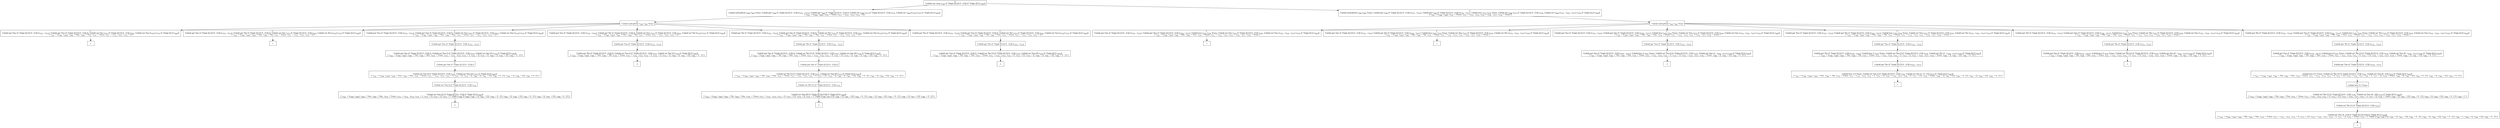 digraph {
    graph [rankdir=TB
          ,bgcolor=transparent];
    node [shape=box
         ,fillcolor=white
         ,style=filled];
    0 [label=<O <BR/> Unfold one_step v<SUB>522</SUB> (C Triple [[] [2] 0 : [1]]) (C Triple [[] [] v<SUB>565</SUB>])>];
    1 [label=<C <BR/> Unfold notEqStick v<SUB>568</SUB> v<SUB>569</SUB> Trueo, Unfold get v<SUB>568</SUB> (C Triple [[] [2] 0 : [1]]) (v<SUB>572</SUB> : v<SUB>573</SUB>), Unfold get v<SUB>569</SUB> (C Triple [[] [2] 0 : [1]]) [], Unfold set v<SUB>568</SUB> v<SUB>573</SUB> (C Triple [[] [2] 0 : [1]]) v<SUB>575</SUB>, Unfold set v<SUB>569</SUB> [v<SUB>572</SUB>] v<SUB>575</SUB> (C Triple [[] [] v<SUB>565</SUB>]) <BR/>  [ v<SUB>522</SUB> &rarr; (v<SUB>568</SUB>, v<SUB>569</SUB>), v<SUB>570</SUB> &rarr; Trueo, v<SUB>571</SUB> &rarr; v<SUB>572</SUB> : v<SUB>573</SUB>, v<SUB>574</SUB> &rarr; [] ] >];
    2 [label=<C <BR/> Unfold notEqStick v<SUB>568</SUB> v<SUB>569</SUB> Trueo, Unfold get v<SUB>568</SUB> (C Triple [[] [2] 0 : [1]]) (v<SUB>572</SUB> : v<SUB>573</SUB>), Unfold get v<SUB>569</SUB> (C Triple [[] [2] 0 : [1]]) (v<SUB>576</SUB> : v<SUB>577</SUB>), Unfold less v<SUB>572</SUB> v<SUB>576</SUB> Trueo, Unfold set v<SUB>568</SUB> v<SUB>573</SUB> (C Triple [[] [2] 0 : [1]]) v<SUB>579</SUB>, Unfold set v<SUB>569</SUB> (v<SUB>572</SUB> : v<SUB>576</SUB> : v<SUB>577</SUB>) v<SUB>579</SUB> (C Triple [[] [] v<SUB>565</SUB>]) <BR/>  [ v<SUB>522</SUB> &rarr; (v<SUB>568</SUB>, v<SUB>569</SUB>), v<SUB>570</SUB> &rarr; Trueo, v<SUB>571</SUB> &rarr; v<SUB>572</SUB> : v<SUB>573</SUB>, v<SUB>574</SUB> &rarr; v<SUB>576</SUB> : v<SUB>577</SUB>, v<SUB>578</SUB> &rarr; Trueo ] >];
    3 [label=<O <BR/> Unfold notEqStick v<SUB>568</SUB> v<SUB>569</SUB> Trueo>];
    4 [label=<C <BR/> Unfold get One (C Triple [[] [2] 0 : [1]]) (v<SUB>572</SUB> : v<SUB>573</SUB>), Unfold get Two (C Triple [[] [2] 0 : [1]]) [], Unfold set One v<SUB>573</SUB> (C Triple [[] [2] 0 : [1]]) v<SUB>575</SUB>, Unfold set Two [v<SUB>572</SUB>] v<SUB>575</SUB> (C Triple [[] [] v<SUB>565</SUB>]) <BR/>  [ v<SUB>522</SUB> &rarr; (v<SUB>568</SUB>, v<SUB>569</SUB>), v<SUB>568</SUB> &rarr; One, v<SUB>569</SUB> &rarr; Two, v<SUB>570</SUB> &rarr; Trueo, v<SUB>571</SUB> &rarr; v<SUB>572</SUB> : v<SUB>573</SUB>, v<SUB>574</SUB> &rarr; [] ] >];
    5 [label=<C <BR/> Unfold get One (C Triple [[] [2] 0 : [1]]) (v<SUB>572</SUB> : v<SUB>573</SUB>), Unfold get Thr (C Triple [[] [2] 0 : [1]]) [], Unfold set One v<SUB>573</SUB> (C Triple [[] [2] 0 : [1]]) v<SUB>575</SUB>, Unfold set Thr [v<SUB>572</SUB>] v<SUB>575</SUB> (C Triple [[] [] v<SUB>565</SUB>]) <BR/>  [ v<SUB>522</SUB> &rarr; (v<SUB>568</SUB>, v<SUB>569</SUB>), v<SUB>568</SUB> &rarr; One, v<SUB>569</SUB> &rarr; Thr, v<SUB>570</SUB> &rarr; Trueo, v<SUB>571</SUB> &rarr; v<SUB>572</SUB> : v<SUB>573</SUB>, v<SUB>574</SUB> &rarr; [] ] >];
    6 [label=<C <BR/> Unfold get Two (C Triple [[] [2] 0 : [1]]) (v<SUB>572</SUB> : v<SUB>573</SUB>), Unfold get One (C Triple [[] [2] 0 : [1]]) [], Unfold set Two v<SUB>573</SUB> (C Triple [[] [2] 0 : [1]]) v<SUB>575</SUB>, Unfold set One [v<SUB>572</SUB>] v<SUB>575</SUB> (C Triple [[] [] v<SUB>565</SUB>]) <BR/>  [ v<SUB>522</SUB> &rarr; (v<SUB>568</SUB>, v<SUB>569</SUB>), v<SUB>568</SUB> &rarr; Two, v<SUB>569</SUB> &rarr; One, v<SUB>570</SUB> &rarr; Trueo, v<SUB>571</SUB> &rarr; v<SUB>572</SUB> : v<SUB>573</SUB>, v<SUB>574</SUB> &rarr; [] ] >];
    7 [label=<C <BR/> Unfold get Two (C Triple [[] [2] 0 : [1]]) (v<SUB>572</SUB> : v<SUB>573</SUB>), Unfold get Thr (C Triple [[] [2] 0 : [1]]) [], Unfold set Two v<SUB>573</SUB> (C Triple [[] [2] 0 : [1]]) v<SUB>575</SUB>, Unfold set Thr [v<SUB>572</SUB>] v<SUB>575</SUB> (C Triple [[] [] v<SUB>565</SUB>]) <BR/>  [ v<SUB>522</SUB> &rarr; (v<SUB>568</SUB>, v<SUB>569</SUB>), v<SUB>568</SUB> &rarr; Two, v<SUB>569</SUB> &rarr; Thr, v<SUB>570</SUB> &rarr; Trueo, v<SUB>571</SUB> &rarr; v<SUB>572</SUB> : v<SUB>573</SUB>, v<SUB>574</SUB> &rarr; [] ] >];
    8 [label=<C <BR/> Unfold get Thr (C Triple [[] [2] 0 : [1]]) (v<SUB>572</SUB> : v<SUB>573</SUB>), Unfold get One (C Triple [[] [2] 0 : [1]]) [], Unfold set Thr v<SUB>573</SUB> (C Triple [[] [2] 0 : [1]]) v<SUB>575</SUB>, Unfold set One [v<SUB>572</SUB>] v<SUB>575</SUB> (C Triple [[] [] v<SUB>565</SUB>]) <BR/>  [ v<SUB>522</SUB> &rarr; (v<SUB>568</SUB>, v<SUB>569</SUB>), v<SUB>568</SUB> &rarr; Thr, v<SUB>569</SUB> &rarr; One, v<SUB>570</SUB> &rarr; Trueo, v<SUB>571</SUB> &rarr; v<SUB>572</SUB> : v<SUB>573</SUB>, v<SUB>574</SUB> &rarr; [] ] >];
    9 [label=<C <BR/> Unfold get Thr (C Triple [[] [2] 0 : [1]]) (v<SUB>572</SUB> : v<SUB>573</SUB>), Unfold get Two (C Triple [[] [2] 0 : [1]]) [], Unfold set Thr v<SUB>573</SUB> (C Triple [[] [2] 0 : [1]]) v<SUB>575</SUB>, Unfold set Two [v<SUB>572</SUB>] v<SUB>575</SUB> (C Triple [[] [] v<SUB>565</SUB>]) <BR/>  [ v<SUB>522</SUB> &rarr; (v<SUB>568</SUB>, v<SUB>569</SUB>), v<SUB>568</SUB> &rarr; Thr, v<SUB>569</SUB> &rarr; Two, v<SUB>570</SUB> &rarr; Trueo, v<SUB>571</SUB> &rarr; v<SUB>572</SUB> : v<SUB>573</SUB>, v<SUB>574</SUB> &rarr; [] ] >];
    10 [label=<_|_>];
    11 [label=<_|_>];
    12 [label=<O <BR/> Unfold get Two (C Triple [[] [2] 0 : [1]]) (v<SUB>572</SUB> : v<SUB>573</SUB>)>];
    13 [label=<C <BR/> Unfold get One (C Triple [[] [2] 0 : [1]]) [], Unfold set Two [] (C Triple [[] [2] 0 : [1]]) v<SUB>575</SUB>, Unfold set One [2] v<SUB>575</SUB> (C Triple [[] [] v<SUB>565</SUB>]) <BR/>  [ v<SUB>522</SUB> &rarr; (v<SUB>568</SUB>, v<SUB>569</SUB>), v<SUB>568</SUB> &rarr; Two, v<SUB>569</SUB> &rarr; One, v<SUB>570</SUB> &rarr; Trueo, v<SUB>571</SUB> &rarr; v<SUB>572</SUB> : v<SUB>573</SUB>, v<SUB>572</SUB> &rarr; 2, v<SUB>573</SUB> &rarr; [], v<SUB>574</SUB> &rarr; [], v<SUB>580</SUB> &rarr; [], v<SUB>581</SUB> &rarr; [2], v<SUB>582</SUB> &rarr; 0 : [1] ] >];
    14 [label=<O <BR/> Unfold get One (C Triple [[] [2] 0 : [1]]) []>];
    15 [label=<C <BR/> Unfold set Two [] (C Triple [[] [2] 0 : [1]]) v<SUB>575</SUB>, Unfold set One [2] v<SUB>575</SUB> (C Triple [[] [] v<SUB>565</SUB>]) <BR/>  [ v<SUB>522</SUB> &rarr; (v<SUB>568</SUB>, v<SUB>569</SUB>), v<SUB>568</SUB> &rarr; Two, v<SUB>569</SUB> &rarr; One, v<SUB>570</SUB> &rarr; Trueo, v<SUB>571</SUB> &rarr; v<SUB>572</SUB> : v<SUB>573</SUB>, v<SUB>572</SUB> &rarr; 2, v<SUB>573</SUB> &rarr; [], v<SUB>574</SUB> &rarr; [], v<SUB>580</SUB> &rarr; [], v<SUB>581</SUB> &rarr; [2], v<SUB>582</SUB> &rarr; 0 : [1], v<SUB>583</SUB> &rarr; [], v<SUB>584</SUB> &rarr; [2], v<SUB>585</SUB> &rarr; 0 : [1] ] >];
    16 [label=<O <BR/> Unfold set Two [] (C Triple [[] [2] 0 : [1]]) v<SUB>575</SUB>>];
    17 [label=<C <BR/> Unfold set One [2] (C Triple [[] [] 0 : [1]]) (C Triple [[] [] v<SUB>565</SUB>]) <BR/>  [ v<SUB>522</SUB> &rarr; (v<SUB>568</SUB>, v<SUB>569</SUB>), v<SUB>568</SUB> &rarr; Two, v<SUB>569</SUB> &rarr; One, v<SUB>570</SUB> &rarr; Trueo, v<SUB>571</SUB> &rarr; v<SUB>572</SUB> : v<SUB>573</SUB>, v<SUB>572</SUB> &rarr; 2, v<SUB>573</SUB> &rarr; [], v<SUB>574</SUB> &rarr; [], v<SUB>575</SUB> &rarr; C Triple [v<SUB>586</SUB> [] v<SUB>588</SUB>], v<SUB>580</SUB> &rarr; [], v<SUB>581</SUB> &rarr; [2], v<SUB>582</SUB> &rarr; 0 : [1], v<SUB>583</SUB> &rarr; [], v<SUB>584</SUB> &rarr; [2], v<SUB>585</SUB> &rarr; 0 : [1], v<SUB>586</SUB> &rarr; [], v<SUB>587</SUB> &rarr; [2], v<SUB>588</SUB> &rarr; 0 : [1] ] >];
    18 [label=<_|_>];
    19 [label=<O <BR/> Unfold get Two (C Triple [[] [2] 0 : [1]]) (v<SUB>572</SUB> : v<SUB>573</SUB>)>];
    20 [label=<C <BR/> Unfold get Thr (C Triple [[] [2] 0 : [1]]) [], Unfold set Two [] (C Triple [[] [2] 0 : [1]]) v<SUB>575</SUB>, Unfold set Thr [2] v<SUB>575</SUB> (C Triple [[] [] v<SUB>565</SUB>]) <BR/>  [ v<SUB>522</SUB> &rarr; (v<SUB>568</SUB>, v<SUB>569</SUB>), v<SUB>568</SUB> &rarr; Two, v<SUB>569</SUB> &rarr; Thr, v<SUB>570</SUB> &rarr; Trueo, v<SUB>571</SUB> &rarr; v<SUB>572</SUB> : v<SUB>573</SUB>, v<SUB>572</SUB> &rarr; 2, v<SUB>573</SUB> &rarr; [], v<SUB>574</SUB> &rarr; [], v<SUB>580</SUB> &rarr; [], v<SUB>581</SUB> &rarr; [2], v<SUB>582</SUB> &rarr; 0 : [1] ] >];
    21 [label=<_|_>];
    22 [label=<O <BR/> Unfold get Thr (C Triple [[] [2] 0 : [1]]) (v<SUB>572</SUB> : v<SUB>573</SUB>)>];
    23 [label=<C <BR/> Unfold get One (C Triple [[] [2] 0 : [1]]) [], Unfold set Thr [1] (C Triple [[] [2] 0 : [1]]) v<SUB>575</SUB>, Unfold set One [0] v<SUB>575</SUB> (C Triple [[] [] v<SUB>565</SUB>]) <BR/>  [ v<SUB>522</SUB> &rarr; (v<SUB>568</SUB>, v<SUB>569</SUB>), v<SUB>568</SUB> &rarr; Thr, v<SUB>569</SUB> &rarr; One, v<SUB>570</SUB> &rarr; Trueo, v<SUB>571</SUB> &rarr; v<SUB>572</SUB> : v<SUB>573</SUB>, v<SUB>572</SUB> &rarr; 0, v<SUB>573</SUB> &rarr; [1], v<SUB>574</SUB> &rarr; [], v<SUB>580</SUB> &rarr; [], v<SUB>581</SUB> &rarr; [2], v<SUB>582</SUB> &rarr; 0 : [1] ] >];
    24 [label=<O <BR/> Unfold get One (C Triple [[] [2] 0 : [1]]) []>];
    25 [label=<C <BR/> Unfold set Thr [1] (C Triple [[] [2] 0 : [1]]) v<SUB>575</SUB>, Unfold set One [0] v<SUB>575</SUB> (C Triple [[] [] v<SUB>565</SUB>]) <BR/>  [ v<SUB>522</SUB> &rarr; (v<SUB>568</SUB>, v<SUB>569</SUB>), v<SUB>568</SUB> &rarr; Thr, v<SUB>569</SUB> &rarr; One, v<SUB>570</SUB> &rarr; Trueo, v<SUB>571</SUB> &rarr; v<SUB>572</SUB> : v<SUB>573</SUB>, v<SUB>572</SUB> &rarr; 0, v<SUB>573</SUB> &rarr; [1], v<SUB>574</SUB> &rarr; [], v<SUB>580</SUB> &rarr; [], v<SUB>581</SUB> &rarr; [2], v<SUB>582</SUB> &rarr; 0 : [1], v<SUB>583</SUB> &rarr; [], v<SUB>584</SUB> &rarr; [2], v<SUB>585</SUB> &rarr; 0 : [1] ] >];
    26 [label=<O <BR/> Unfold set Thr [1] (C Triple [[] [2] 0 : [1]]) v<SUB>575</SUB>>];
    27 [label=<C <BR/> Unfold set One [0] (C Triple [[] [2] [1]]) (C Triple [[] [] v<SUB>565</SUB>]) <BR/>  [ v<SUB>522</SUB> &rarr; (v<SUB>568</SUB>, v<SUB>569</SUB>), v<SUB>568</SUB> &rarr; Thr, v<SUB>569</SUB> &rarr; One, v<SUB>570</SUB> &rarr; Trueo, v<SUB>571</SUB> &rarr; v<SUB>572</SUB> : v<SUB>573</SUB>, v<SUB>572</SUB> &rarr; 0, v<SUB>573</SUB> &rarr; [1], v<SUB>574</SUB> &rarr; [], v<SUB>575</SUB> &rarr; C Triple [v<SUB>586</SUB> v<SUB>587</SUB> [1]], v<SUB>580</SUB> &rarr; [], v<SUB>581</SUB> &rarr; [2], v<SUB>582</SUB> &rarr; 0 : [1], v<SUB>583</SUB> &rarr; [], v<SUB>584</SUB> &rarr; [2], v<SUB>585</SUB> &rarr; 0 : [1], v<SUB>586</SUB> &rarr; [], v<SUB>587</SUB> &rarr; [2], v<SUB>588</SUB> &rarr; 0 : [1] ] >];
    28 [label=<_|_>];
    29 [label=<O <BR/> Unfold get Thr (C Triple [[] [2] 0 : [1]]) (v<SUB>572</SUB> : v<SUB>573</SUB>)>];
    30 [label=<C <BR/> Unfold get Two (C Triple [[] [2] 0 : [1]]) [], Unfold set Thr [1] (C Triple [[] [2] 0 : [1]]) v<SUB>575</SUB>, Unfold set Two [0] v<SUB>575</SUB> (C Triple [[] [] v<SUB>565</SUB>]) <BR/>  [ v<SUB>522</SUB> &rarr; (v<SUB>568</SUB>, v<SUB>569</SUB>), v<SUB>568</SUB> &rarr; Thr, v<SUB>569</SUB> &rarr; Two, v<SUB>570</SUB> &rarr; Trueo, v<SUB>571</SUB> &rarr; v<SUB>572</SUB> : v<SUB>573</SUB>, v<SUB>572</SUB> &rarr; 0, v<SUB>573</SUB> &rarr; [1], v<SUB>574</SUB> &rarr; [], v<SUB>580</SUB> &rarr; [], v<SUB>581</SUB> &rarr; [2], v<SUB>582</SUB> &rarr; 0 : [1] ] >];
    31 [label=<_|_>];
    32 [label=<O <BR/> Unfold notEqStick v<SUB>568</SUB> v<SUB>569</SUB> Trueo>];
    33 [label=<C <BR/> Unfold get One (C Triple [[] [2] 0 : [1]]) (v<SUB>572</SUB> : v<SUB>573</SUB>), Unfold get Two (C Triple [[] [2] 0 : [1]]) (v<SUB>576</SUB> : v<SUB>577</SUB>), Unfold less v<SUB>572</SUB> v<SUB>576</SUB> Trueo, Unfold set One v<SUB>573</SUB> (C Triple [[] [2] 0 : [1]]) v<SUB>579</SUB>, Unfold set Two (v<SUB>572</SUB> : v<SUB>576</SUB> : v<SUB>577</SUB>) v<SUB>579</SUB> (C Triple [[] [] v<SUB>565</SUB>]) <BR/>  [ v<SUB>522</SUB> &rarr; (v<SUB>568</SUB>, v<SUB>569</SUB>), v<SUB>568</SUB> &rarr; One, v<SUB>569</SUB> &rarr; Two, v<SUB>570</SUB> &rarr; Trueo, v<SUB>571</SUB> &rarr; v<SUB>572</SUB> : v<SUB>573</SUB>, v<SUB>574</SUB> &rarr; v<SUB>576</SUB> : v<SUB>577</SUB>, v<SUB>578</SUB> &rarr; Trueo ] >];
    34 [label=<C <BR/> Unfold get One (C Triple [[] [2] 0 : [1]]) (v<SUB>572</SUB> : v<SUB>573</SUB>), Unfold get Thr (C Triple [[] [2] 0 : [1]]) (v<SUB>576</SUB> : v<SUB>577</SUB>), Unfold less v<SUB>572</SUB> v<SUB>576</SUB> Trueo, Unfold set One v<SUB>573</SUB> (C Triple [[] [2] 0 : [1]]) v<SUB>579</SUB>, Unfold set Thr (v<SUB>572</SUB> : v<SUB>576</SUB> : v<SUB>577</SUB>) v<SUB>579</SUB> (C Triple [[] [] v<SUB>565</SUB>]) <BR/>  [ v<SUB>522</SUB> &rarr; (v<SUB>568</SUB>, v<SUB>569</SUB>), v<SUB>568</SUB> &rarr; One, v<SUB>569</SUB> &rarr; Thr, v<SUB>570</SUB> &rarr; Trueo, v<SUB>571</SUB> &rarr; v<SUB>572</SUB> : v<SUB>573</SUB>, v<SUB>574</SUB> &rarr; v<SUB>576</SUB> : v<SUB>577</SUB>, v<SUB>578</SUB> &rarr; Trueo ] >];
    35 [label=<C <BR/> Unfold get Two (C Triple [[] [2] 0 : [1]]) (v<SUB>572</SUB> : v<SUB>573</SUB>), Unfold get One (C Triple [[] [2] 0 : [1]]) (v<SUB>576</SUB> : v<SUB>577</SUB>), Unfold less v<SUB>572</SUB> v<SUB>576</SUB> Trueo, Unfold set Two v<SUB>573</SUB> (C Triple [[] [2] 0 : [1]]) v<SUB>579</SUB>, Unfold set One (v<SUB>572</SUB> : v<SUB>576</SUB> : v<SUB>577</SUB>) v<SUB>579</SUB> (C Triple [[] [] v<SUB>565</SUB>]) <BR/>  [ v<SUB>522</SUB> &rarr; (v<SUB>568</SUB>, v<SUB>569</SUB>), v<SUB>568</SUB> &rarr; Two, v<SUB>569</SUB> &rarr; One, v<SUB>570</SUB> &rarr; Trueo, v<SUB>571</SUB> &rarr; v<SUB>572</SUB> : v<SUB>573</SUB>, v<SUB>574</SUB> &rarr; v<SUB>576</SUB> : v<SUB>577</SUB>, v<SUB>578</SUB> &rarr; Trueo ] >];
    36 [label=<C <BR/> Unfold get Two (C Triple [[] [2] 0 : [1]]) (v<SUB>572</SUB> : v<SUB>573</SUB>), Unfold get Thr (C Triple [[] [2] 0 : [1]]) (v<SUB>576</SUB> : v<SUB>577</SUB>), Unfold less v<SUB>572</SUB> v<SUB>576</SUB> Trueo, Unfold set Two v<SUB>573</SUB> (C Triple [[] [2] 0 : [1]]) v<SUB>579</SUB>, Unfold set Thr (v<SUB>572</SUB> : v<SUB>576</SUB> : v<SUB>577</SUB>) v<SUB>579</SUB> (C Triple [[] [] v<SUB>565</SUB>]) <BR/>  [ v<SUB>522</SUB> &rarr; (v<SUB>568</SUB>, v<SUB>569</SUB>), v<SUB>568</SUB> &rarr; Two, v<SUB>569</SUB> &rarr; Thr, v<SUB>570</SUB> &rarr; Trueo, v<SUB>571</SUB> &rarr; v<SUB>572</SUB> : v<SUB>573</SUB>, v<SUB>574</SUB> &rarr; v<SUB>576</SUB> : v<SUB>577</SUB>, v<SUB>578</SUB> &rarr; Trueo ] >];
    37 [label=<C <BR/> Unfold get Thr (C Triple [[] [2] 0 : [1]]) (v<SUB>572</SUB> : v<SUB>573</SUB>), Unfold get One (C Triple [[] [2] 0 : [1]]) (v<SUB>576</SUB> : v<SUB>577</SUB>), Unfold less v<SUB>572</SUB> v<SUB>576</SUB> Trueo, Unfold set Thr v<SUB>573</SUB> (C Triple [[] [2] 0 : [1]]) v<SUB>579</SUB>, Unfold set One (v<SUB>572</SUB> : v<SUB>576</SUB> : v<SUB>577</SUB>) v<SUB>579</SUB> (C Triple [[] [] v<SUB>565</SUB>]) <BR/>  [ v<SUB>522</SUB> &rarr; (v<SUB>568</SUB>, v<SUB>569</SUB>), v<SUB>568</SUB> &rarr; Thr, v<SUB>569</SUB> &rarr; One, v<SUB>570</SUB> &rarr; Trueo, v<SUB>571</SUB> &rarr; v<SUB>572</SUB> : v<SUB>573</SUB>, v<SUB>574</SUB> &rarr; v<SUB>576</SUB> : v<SUB>577</SUB>, v<SUB>578</SUB> &rarr; Trueo ] >];
    38 [label=<C <BR/> Unfold get Thr (C Triple [[] [2] 0 : [1]]) (v<SUB>572</SUB> : v<SUB>573</SUB>), Unfold get Two (C Triple [[] [2] 0 : [1]]) (v<SUB>576</SUB> : v<SUB>577</SUB>), Unfold less v<SUB>572</SUB> v<SUB>576</SUB> Trueo, Unfold set Thr v<SUB>573</SUB> (C Triple [[] [2] 0 : [1]]) v<SUB>579</SUB>, Unfold set Two (v<SUB>572</SUB> : v<SUB>576</SUB> : v<SUB>577</SUB>) v<SUB>579</SUB> (C Triple [[] [] v<SUB>565</SUB>]) <BR/>  [ v<SUB>522</SUB> &rarr; (v<SUB>568</SUB>, v<SUB>569</SUB>), v<SUB>568</SUB> &rarr; Thr, v<SUB>569</SUB> &rarr; Two, v<SUB>570</SUB> &rarr; Trueo, v<SUB>571</SUB> &rarr; v<SUB>572</SUB> : v<SUB>573</SUB>, v<SUB>574</SUB> &rarr; v<SUB>576</SUB> : v<SUB>577</SUB>, v<SUB>578</SUB> &rarr; Trueo ] >];
    39 [label=<_|_>];
    40 [label=<_|_>];
    41 [label=<O <BR/> Unfold get Two (C Triple [[] [2] 0 : [1]]) (v<SUB>572</SUB> : v<SUB>573</SUB>)>];
    42 [label=<C <BR/> Unfold get One (C Triple [[] [2] 0 : [1]]) (v<SUB>576</SUB> : v<SUB>577</SUB>), Unfold less 2 v<SUB>576</SUB> Trueo, Unfold set Two [] (C Triple [[] [2] 0 : [1]]) v<SUB>579</SUB>, Unfold set One (2 : v<SUB>576</SUB> : v<SUB>577</SUB>) v<SUB>579</SUB> (C Triple [[] [] v<SUB>565</SUB>]) <BR/>  [ v<SUB>522</SUB> &rarr; (v<SUB>568</SUB>, v<SUB>569</SUB>), v<SUB>568</SUB> &rarr; Two, v<SUB>569</SUB> &rarr; One, v<SUB>570</SUB> &rarr; Trueo, v<SUB>571</SUB> &rarr; v<SUB>572</SUB> : v<SUB>573</SUB>, v<SUB>572</SUB> &rarr; 2, v<SUB>573</SUB> &rarr; [], v<SUB>574</SUB> &rarr; v<SUB>576</SUB> : v<SUB>577</SUB>, v<SUB>578</SUB> &rarr; Trueo, v<SUB>580</SUB> &rarr; [], v<SUB>581</SUB> &rarr; [2], v<SUB>582</SUB> &rarr; 0 : [1] ] >];
    43 [label=<_|_>];
    44 [label=<O <BR/> Unfold get Two (C Triple [[] [2] 0 : [1]]) (v<SUB>572</SUB> : v<SUB>573</SUB>)>];
    45 [label=<C <BR/> Unfold get Thr (C Triple [[] [2] 0 : [1]]) (v<SUB>576</SUB> : v<SUB>577</SUB>), Unfold less 2 v<SUB>576</SUB> Trueo, Unfold set Two [] (C Triple [[] [2] 0 : [1]]) v<SUB>579</SUB>, Unfold set Thr (2 : v<SUB>576</SUB> : v<SUB>577</SUB>) v<SUB>579</SUB> (C Triple [[] [] v<SUB>565</SUB>]) <BR/>  [ v<SUB>522</SUB> &rarr; (v<SUB>568</SUB>, v<SUB>569</SUB>), v<SUB>568</SUB> &rarr; Two, v<SUB>569</SUB> &rarr; Thr, v<SUB>570</SUB> &rarr; Trueo, v<SUB>571</SUB> &rarr; v<SUB>572</SUB> : v<SUB>573</SUB>, v<SUB>572</SUB> &rarr; 2, v<SUB>573</SUB> &rarr; [], v<SUB>574</SUB> &rarr; v<SUB>576</SUB> : v<SUB>577</SUB>, v<SUB>578</SUB> &rarr; Trueo, v<SUB>580</SUB> &rarr; [], v<SUB>581</SUB> &rarr; [2], v<SUB>582</SUB> &rarr; 0 : [1] ] >];
    46 [label=<O <BR/> Unfold get Thr (C Triple [[] [2] 0 : [1]]) (v<SUB>576</SUB> : v<SUB>577</SUB>)>];
    47 [label=<C <BR/> Unfold less 2 0 Trueo, Unfold set Two [] (C Triple [[] [2] 0 : [1]]) v<SUB>579</SUB>, Unfold set Thr (2 : 0 : [1]) v<SUB>579</SUB> (C Triple [[] [] v<SUB>565</SUB>]) <BR/>  [ v<SUB>522</SUB> &rarr; (v<SUB>568</SUB>, v<SUB>569</SUB>), v<SUB>568</SUB> &rarr; Two, v<SUB>569</SUB> &rarr; Thr, v<SUB>570</SUB> &rarr; Trueo, v<SUB>571</SUB> &rarr; v<SUB>572</SUB> : v<SUB>573</SUB>, v<SUB>572</SUB> &rarr; 2, v<SUB>573</SUB> &rarr; [], v<SUB>574</SUB> &rarr; v<SUB>576</SUB> : v<SUB>577</SUB>, v<SUB>576</SUB> &rarr; 0, v<SUB>577</SUB> &rarr; [1], v<SUB>578</SUB> &rarr; Trueo, v<SUB>580</SUB> &rarr; [], v<SUB>581</SUB> &rarr; [2], v<SUB>582</SUB> &rarr; 0 : [1], v<SUB>583</SUB> &rarr; [], v<SUB>584</SUB> &rarr; [2], v<SUB>585</SUB> &rarr; 0 : [1] ] >];
    48 [label=<_|_>];
    49 [label=<O <BR/> Unfold get Thr (C Triple [[] [2] 0 : [1]]) (v<SUB>572</SUB> : v<SUB>573</SUB>)>];
    50 [label=<C <BR/> Unfold get One (C Triple [[] [2] 0 : [1]]) (v<SUB>576</SUB> : v<SUB>577</SUB>), Unfold less 0 v<SUB>576</SUB> Trueo, Unfold set Thr [1] (C Triple [[] [2] 0 : [1]]) v<SUB>579</SUB>, Unfold set One (0 : v<SUB>576</SUB> : v<SUB>577</SUB>) v<SUB>579</SUB> (C Triple [[] [] v<SUB>565</SUB>]) <BR/>  [ v<SUB>522</SUB> &rarr; (v<SUB>568</SUB>, v<SUB>569</SUB>), v<SUB>568</SUB> &rarr; Thr, v<SUB>569</SUB> &rarr; One, v<SUB>570</SUB> &rarr; Trueo, v<SUB>571</SUB> &rarr; v<SUB>572</SUB> : v<SUB>573</SUB>, v<SUB>572</SUB> &rarr; 0, v<SUB>573</SUB> &rarr; [1], v<SUB>574</SUB> &rarr; v<SUB>576</SUB> : v<SUB>577</SUB>, v<SUB>578</SUB> &rarr; Trueo, v<SUB>580</SUB> &rarr; [], v<SUB>581</SUB> &rarr; [2], v<SUB>582</SUB> &rarr; 0 : [1] ] >];
    51 [label=<_|_>];
    52 [label=<O <BR/> Unfold get Thr (C Triple [[] [2] 0 : [1]]) (v<SUB>572</SUB> : v<SUB>573</SUB>)>];
    53 [label=<C <BR/> Unfold get Two (C Triple [[] [2] 0 : [1]]) (v<SUB>576</SUB> : v<SUB>577</SUB>), Unfold less 0 v<SUB>576</SUB> Trueo, Unfold set Thr [1] (C Triple [[] [2] 0 : [1]]) v<SUB>579</SUB>, Unfold set Two (0 : v<SUB>576</SUB> : v<SUB>577</SUB>) v<SUB>579</SUB> (C Triple [[] [] v<SUB>565</SUB>]) <BR/>  [ v<SUB>522</SUB> &rarr; (v<SUB>568</SUB>, v<SUB>569</SUB>), v<SUB>568</SUB> &rarr; Thr, v<SUB>569</SUB> &rarr; Two, v<SUB>570</SUB> &rarr; Trueo, v<SUB>571</SUB> &rarr; v<SUB>572</SUB> : v<SUB>573</SUB>, v<SUB>572</SUB> &rarr; 0, v<SUB>573</SUB> &rarr; [1], v<SUB>574</SUB> &rarr; v<SUB>576</SUB> : v<SUB>577</SUB>, v<SUB>578</SUB> &rarr; Trueo, v<SUB>580</SUB> &rarr; [], v<SUB>581</SUB> &rarr; [2], v<SUB>582</SUB> &rarr; 0 : [1] ] >];
    54 [label=<O <BR/> Unfold get Two (C Triple [[] [2] 0 : [1]]) (v<SUB>576</SUB> : v<SUB>577</SUB>)>];
    55 [label=<C <BR/> Unfold less 0 2 Trueo, Unfold set Thr [1] (C Triple [[] [2] 0 : [1]]) v<SUB>579</SUB>, Unfold set Two (0 : [2]) v<SUB>579</SUB> (C Triple [[] [] v<SUB>565</SUB>]) <BR/>  [ v<SUB>522</SUB> &rarr; (v<SUB>568</SUB>, v<SUB>569</SUB>), v<SUB>568</SUB> &rarr; Thr, v<SUB>569</SUB> &rarr; Two, v<SUB>570</SUB> &rarr; Trueo, v<SUB>571</SUB> &rarr; v<SUB>572</SUB> : v<SUB>573</SUB>, v<SUB>572</SUB> &rarr; 0, v<SUB>573</SUB> &rarr; [1], v<SUB>574</SUB> &rarr; v<SUB>576</SUB> : v<SUB>577</SUB>, v<SUB>576</SUB> &rarr; 2, v<SUB>577</SUB> &rarr; [], v<SUB>578</SUB> &rarr; Trueo, v<SUB>580</SUB> &rarr; [], v<SUB>581</SUB> &rarr; [2], v<SUB>582</SUB> &rarr; 0 : [1], v<SUB>583</SUB> &rarr; [], v<SUB>584</SUB> &rarr; [2], v<SUB>585</SUB> &rarr; 0 : [1] ] >];
    56 [label=<O <BR/> Unfold less 0 2 Trueo>];
    57 [label=<C <BR/> Unfold set Thr [1] (C Triple [[] [2] 0 : [1]]) v<SUB>579</SUB>, Unfold set Two (0 : [2]) v<SUB>579</SUB> (C Triple [[] [] v<SUB>565</SUB>]) <BR/>  [ v<SUB>522</SUB> &rarr; (v<SUB>568</SUB>, v<SUB>569</SUB>), v<SUB>568</SUB> &rarr; Thr, v<SUB>569</SUB> &rarr; Two, v<SUB>570</SUB> &rarr; Trueo, v<SUB>571</SUB> &rarr; v<SUB>572</SUB> : v<SUB>573</SUB>, v<SUB>572</SUB> &rarr; 0, v<SUB>573</SUB> &rarr; [1], v<SUB>574</SUB> &rarr; v<SUB>576</SUB> : v<SUB>577</SUB>, v<SUB>576</SUB> &rarr; 2, v<SUB>577</SUB> &rarr; [], v<SUB>578</SUB> &rarr; Trueo, v<SUB>580</SUB> &rarr; [], v<SUB>581</SUB> &rarr; [2], v<SUB>582</SUB> &rarr; 0 : [1], v<SUB>583</SUB> &rarr; [], v<SUB>584</SUB> &rarr; [2], v<SUB>585</SUB> &rarr; 0 : [1], v<SUB>586</SUB> &rarr; 1 ] >];
    58 [label=<O <BR/> Unfold set Thr [1] (C Triple [[] [2] 0 : [1]]) v<SUB>579</SUB>>];
    59 [label=<C <BR/> Unfold set Two (0 : [2]) (C Triple [[] [2] [1]]) (C Triple [[] [] v<SUB>565</SUB>]) <BR/>  [ v<SUB>522</SUB> &rarr; (v<SUB>568</SUB>, v<SUB>569</SUB>), v<SUB>568</SUB> &rarr; Thr, v<SUB>569</SUB> &rarr; Two, v<SUB>570</SUB> &rarr; Trueo, v<SUB>571</SUB> &rarr; v<SUB>572</SUB> : v<SUB>573</SUB>, v<SUB>572</SUB> &rarr; 0, v<SUB>573</SUB> &rarr; [1], v<SUB>574</SUB> &rarr; v<SUB>576</SUB> : v<SUB>577</SUB>, v<SUB>576</SUB> &rarr; 2, v<SUB>577</SUB> &rarr; [], v<SUB>578</SUB> &rarr; Trueo, v<SUB>579</SUB> &rarr; C Triple [v<SUB>588</SUB> v<SUB>589</SUB> [1]], v<SUB>580</SUB> &rarr; [], v<SUB>581</SUB> &rarr; [2], v<SUB>582</SUB> &rarr; 0 : [1], v<SUB>583</SUB> &rarr; [], v<SUB>584</SUB> &rarr; [2], v<SUB>585</SUB> &rarr; 0 : [1], v<SUB>586</SUB> &rarr; 1, v<SUB>588</SUB> &rarr; [], v<SUB>589</SUB> &rarr; [2], v<SUB>590</SUB> &rarr; 0 : [1] ] >];
    60 [label=<_|_>];
    0 -> 1 [label=""];
    0 -> 2 [label=""];
    1 -> 3 [label=""];
    2 -> 32 [label=""];
    3 -> 4 [label=""];
    3 -> 5 [label=""];
    3 -> 6 [label=""];
    3 -> 7 [label=""];
    3 -> 8 [label=""];
    3 -> 9 [label=""];
    4 -> 10 [label=""];
    5 -> 11 [label=""];
    6 -> 12 [label=""];
    7 -> 19 [label=""];
    8 -> 22 [label=""];
    9 -> 29 [label=""];
    12 -> 13 [label=""];
    13 -> 14 [label=""];
    14 -> 15 [label=""];
    15 -> 16 [label=""];
    16 -> 17 [label=""];
    17 -> 18 [label=""];
    19 -> 20 [label=""];
    20 -> 21 [label=""];
    22 -> 23 [label=""];
    23 -> 24 [label=""];
    24 -> 25 [label=""];
    25 -> 26 [label=""];
    26 -> 27 [label=""];
    27 -> 28 [label=""];
    29 -> 30 [label=""];
    30 -> 31 [label=""];
    32 -> 33 [label=""];
    32 -> 34 [label=""];
    32 -> 35 [label=""];
    32 -> 36 [label=""];
    32 -> 37 [label=""];
    32 -> 38 [label=""];
    33 -> 39 [label=""];
    34 -> 40 [label=""];
    35 -> 41 [label=""];
    36 -> 44 [label=""];
    37 -> 49 [label=""];
    38 -> 52 [label=""];
    41 -> 42 [label=""];
    42 -> 43 [label=""];
    44 -> 45 [label=""];
    45 -> 46 [label=""];
    46 -> 47 [label=""];
    47 -> 48 [label=""];
    49 -> 50 [label=""];
    50 -> 51 [label=""];
    52 -> 53 [label=""];
    53 -> 54 [label=""];
    54 -> 55 [label=""];
    55 -> 56 [label=""];
    56 -> 57 [label=""];
    57 -> 58 [label=""];
    58 -> 59 [label=""];
    59 -> 60 [label=""];
}
